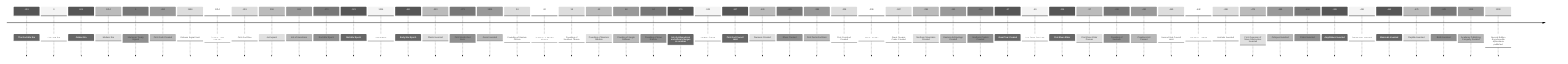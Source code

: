 %%{init: { 'logLevel': 'debug', 'theme': 'neutral' } }%%
timeline
    -651 : The God War Era
    0 : Post-War Era
    609 : Golden Era
    1214 : Modern Era
    0 : Harmonic Treaty Signed
    -690 : First Gods Created
    1496 : Distress Signal Sent
    1214 : Printing Press Invented
    -651 : First God Dies
    296 : civil uprest
    920 : lots of inventions
    -273 : End War Epoch
    -523 : Mid War Epoch
    1336 : colonization
    -651 : Early War Epoch
    -523 : Plants Invented
    -273 : First Womb-God Born
    1309 : Guns Invented
    34 : Founding of Eastern Postciv
    42 : Founding of Eastern Mediciv
    18 : Founding of Southern Tearciv
    43 : Founding of Western Mediciv
    68 : Fouding of Jungle Deltown
    64 : Founding of Inner Rainciv
    575 : lots of philosophical and ethical changes in societies
    -523 : Iteration Period
    -527 : First God Council Held
    -426 : Dwarves Created
    -421 : Elves Created
    -388 : First Demi-God Born
    -336 : First Construct Created
    -336 : World Flooded
    -587 : Great Oceanic Crater Created
    -286 : Northern Mountains Created
    -161 : Eastern Archipelago Created
    -118 : Southern Craters Created
    -37 : Great Tear Created
    -69 : First Demi-God Dies
    -306 : First Elven Elder
    -37 : First Elven Elder Passes
    -419 : Founding of Sextown
    -440 : Creations Act Passed
    -440 : Second God Council Held
    -442 : Humanity Created
    -498 : Animals Invented
    -476 : First Organism of Mass Destruction Invented
    -485 : Octopus Invented
    -494 : Crabs Invented
    -489 : Amphibians Invented
    -481 : Dimetrodon Invented
    -462 : Mammals Invented
    -475 : Reptilia Invented
    -443 : Birds Invented
    1313 : Academy Publishing Company founded
    1393 : Second Edition Encyclopedia Mysenvaria published